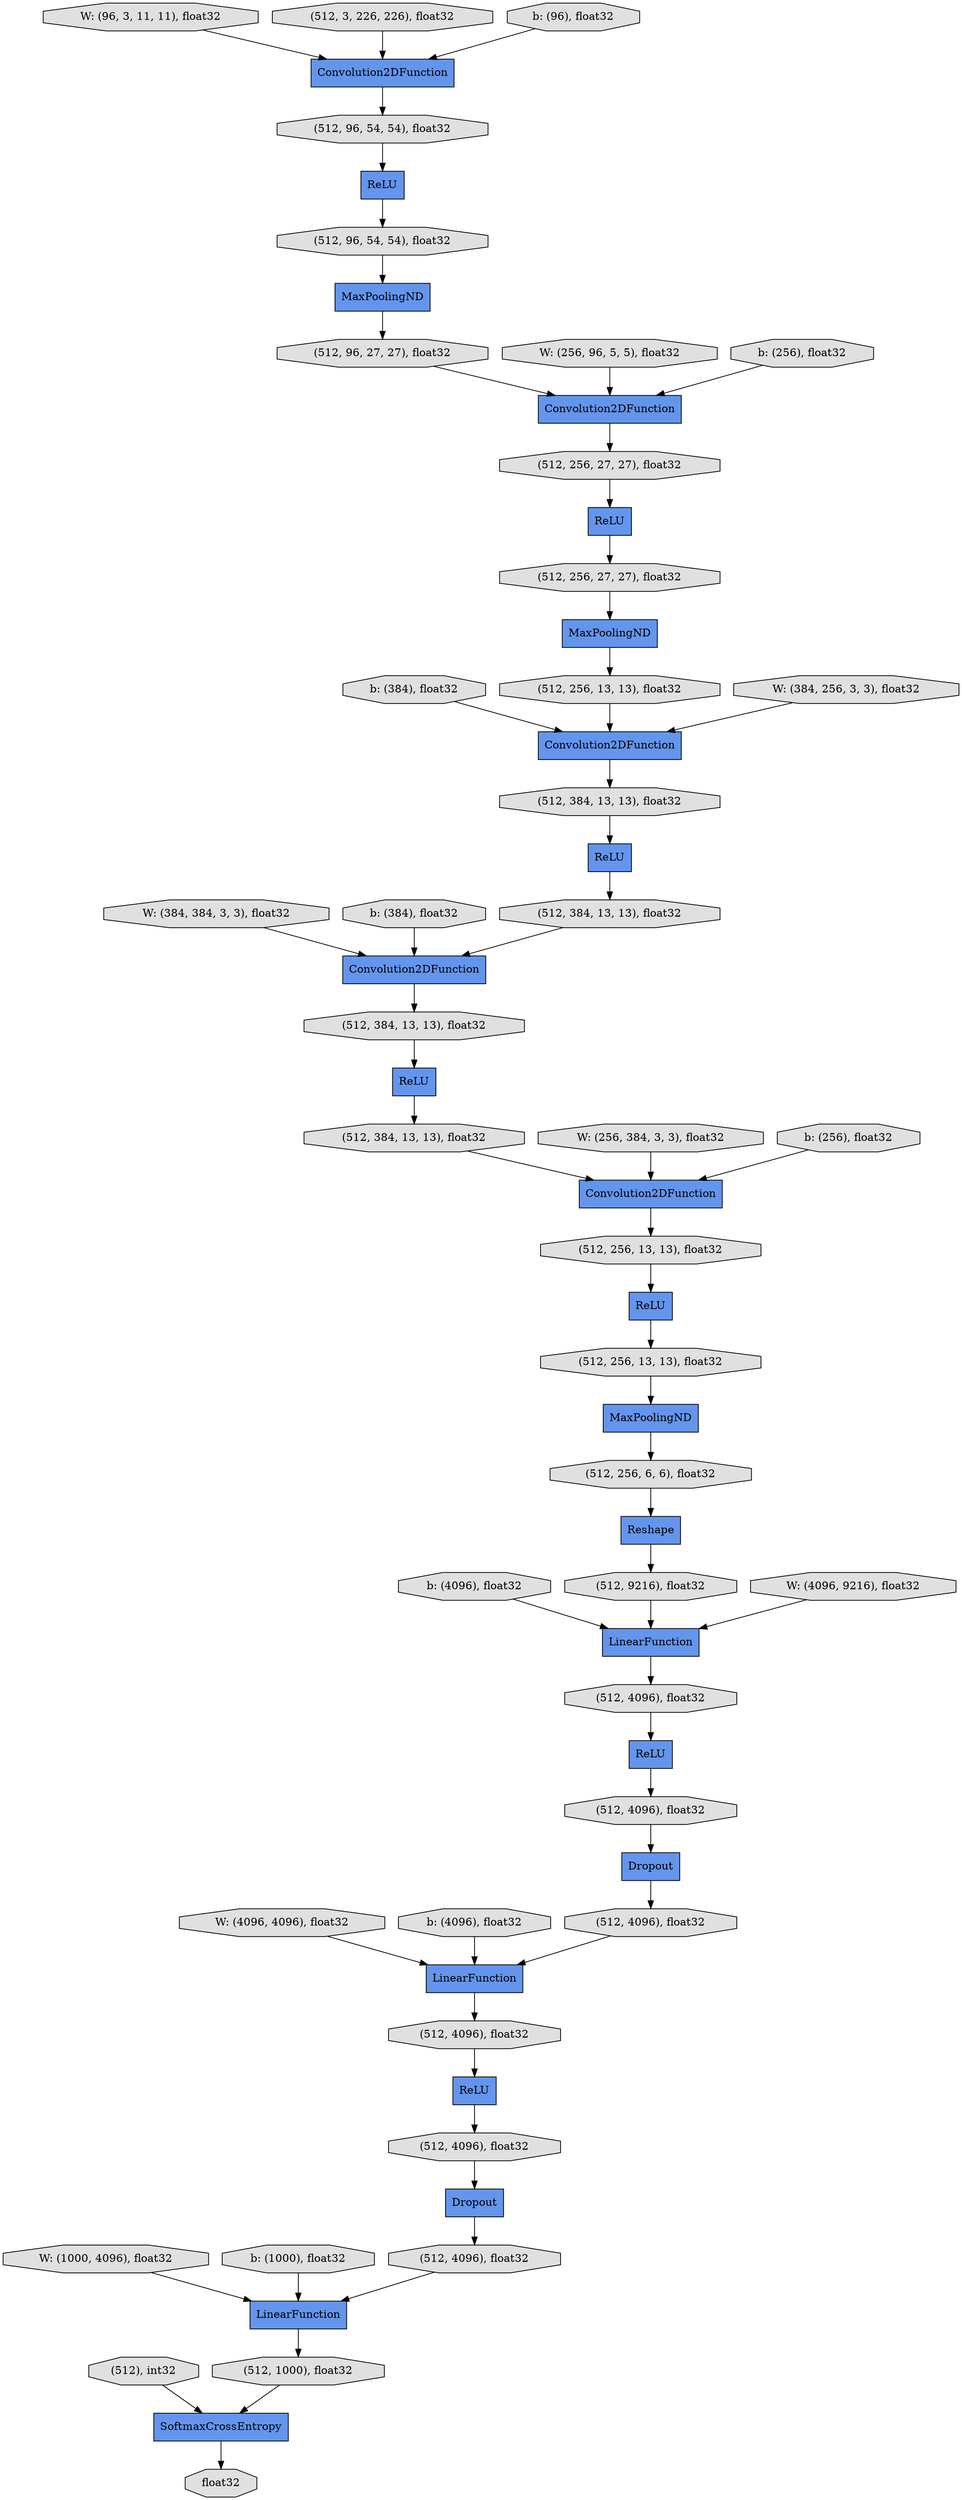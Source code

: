 digraph graphname{rankdir=TB;47509841401936 [label="(512, 4096), float32",shape="octagon",fillcolor="#E0E0E0",style="filled"];47509862457424 [label="(512, 96, 54, 54), float32",shape="octagon",fillcolor="#E0E0E0",style="filled"];47508506452112 [label="b: (4096), float32",shape="octagon",fillcolor="#E0E0E0",style="filled"];47509841402064 [label="(512, 9216), float32",shape="octagon",fillcolor="#E0E0E0",style="filled"];47508506400976 [label="b: (384), float32",shape="octagon",fillcolor="#E0E0E0",style="filled"];47508248506640 [label="W: (96, 3, 11, 11), float32",shape="octagon",fillcolor="#E0E0E0",style="filled"];47509841400208 [label="(512, 384, 13, 13), float32",shape="octagon",fillcolor="#E0E0E0",style="filled"];47509841304016 [label="ReLU",shape="record",fillcolor="#6495ED",style="filled"];47509841400272 [label="(512, 384, 13, 13), float32",shape="octagon",fillcolor="#E0E0E0",style="filled"];47508248529360 [label="ReLU",shape="record",fillcolor="#6495ED",style="filled"];47509841400336 [label="Dropout",shape="record",fillcolor="#6495ED",style="filled"];47509841402384 [label="LinearFunction",shape="record",fillcolor="#6495ED",style="filled"];47508506452496 [label="W: (4096, 4096), float32",shape="octagon",fillcolor="#E0E0E0",style="filled"];47509841304080 [label="Convolution2DFunction",shape="record",fillcolor="#6495ED",style="filled"];47508506401296 [label="W: (384, 384, 3, 3), float32",shape="octagon",fillcolor="#E0E0E0",style="filled"];47509862457872 [label="MaxPoolingND",shape="record",fillcolor="#6495ED",style="filled"];47509813764688 [label="(512, 3, 226, 226), float32",shape="octagon",fillcolor="#E0E0E0",style="filled"];47509841326736 [label="(512, 4096), float32",shape="octagon",fillcolor="#E0E0E0",style="filled"];47509841402576 [label="LinearFunction",shape="record",fillcolor="#6495ED",style="filled"];47509862458128 [label="ReLU",shape="record",fillcolor="#6495ED",style="filled"];47508506452816 [label="b: (4096), float32",shape="octagon",fillcolor="#E0E0E0",style="filled"];47509841400656 [label="Reshape",shape="record",fillcolor="#6495ED",style="filled"];47508506401616 [label="b: (384), float32",shape="octagon",fillcolor="#E0E0E0",style="filled"];47509841329040 [label="(512, 4096), float32",shape="octagon",fillcolor="#E0E0E0",style="filled"];47509841329104 [label="(512, 4096), float32",shape="octagon",fillcolor="#E0E0E0",style="filled"];47509841400784 [label="MaxPoolingND",shape="record",fillcolor="#6495ED",style="filled"];47509841304528 [label="ReLU",shape="record",fillcolor="#6495ED",style="filled"];47509841329168 [label="LinearFunction",shape="record",fillcolor="#6495ED",style="filled"];47509841304592 [label="(512, 96, 27, 27), float32",shape="octagon",fillcolor="#E0E0E0",style="filled"];47509862911056 [label="SoftmaxCrossEntropy",shape="record",fillcolor="#6495ED",style="filled"];47509841329232 [label="(512, 1000), float32",shape="octagon",fillcolor="#E0E0E0",style="filled"];47509841400912 [label="(512, 384, 13, 13), float32",shape="octagon",fillcolor="#E0E0E0",style="filled"];47509841304656 [label="(512, 256, 27, 27), float32",shape="octagon",fillcolor="#E0E0E0",style="filled"];47508506453136 [label="W: (1000, 4096), float32",shape="octagon",fillcolor="#E0E0E0",style="filled"];47508506401936 [label="W: (256, 384, 3, 3), float32",shape="octagon",fillcolor="#E0E0E0",style="filled"];47509841304720 [label="Convolution2DFunction",shape="record",fillcolor="#6495ED",style="filled"];47509841401040 [label="(512, 256, 13, 13), float32",shape="octagon",fillcolor="#E0E0E0",style="filled"];47508506400016 [label="W: (256, 96, 5, 5), float32",shape="octagon",fillcolor="#E0E0E0",style="filled"];47509841304912 [label="(512, 256, 13, 13), float32",shape="octagon",fillcolor="#E0E0E0",style="filled"];47509841401232 [label="(512, 256, 13, 13), float32",shape="octagon",fillcolor="#E0E0E0",style="filled"];47509862608272 [label="Convolution2DFunction",shape="record",fillcolor="#6495ED",style="filled"];47509862608336 [label="Dropout",shape="record",fillcolor="#6495ED",style="filled"];47509841329616 [label="(512, 4096), float32",shape="octagon",fillcolor="#E0E0E0",style="filled"];47508506402256 [label="b: (256), float32",shape="octagon",fillcolor="#E0E0E0",style="filled"];47508506455504 [label="(512, 96, 54, 54), float32",shape="octagon",fillcolor="#E0E0E0",style="filled"];47508506453520 [label="b: (1000), float32",shape="octagon",fillcolor="#E0E0E0",style="filled"];47509841401360 [label="(512, 384, 13, 13), float32",shape="octagon",fillcolor="#E0E0E0",style="filled"];47509841192464 [label="ReLU",shape="record",fillcolor="#6495ED",style="filled"];47509841329744 [label="float32",shape="octagon",fillcolor="#E0E0E0",style="filled"];47509841401424 [label="ReLU",shape="record",fillcolor="#6495ED",style="filled"];47508506400336 [label="b: (256), float32",shape="octagon",fillcolor="#E0E0E0",style="filled"];47509862993488 [label="Convolution2DFunction",shape="record",fillcolor="#6495ED",style="filled"];47508248389264 [label="b: (96), float32",shape="octagon",fillcolor="#E0E0E0",style="filled"];47509841329872 [label="(512), int32",shape="octagon",fillcolor="#E0E0E0",style="filled"];47509841401552 [label="(512, 256, 6, 6), float32",shape="octagon",fillcolor="#E0E0E0",style="filled"];47509841305296 [label="(512, 256, 27, 27), float32",shape="octagon",fillcolor="#E0E0E0",style="filled"];47508506402576 [label="W: (4096, 9216), float32",shape="octagon",fillcolor="#E0E0E0",style="filled"];47509841401616 [label="Convolution2DFunction",shape="record",fillcolor="#6495ED",style="filled"];47509862596368 [label="MaxPoolingND",shape="record",fillcolor="#6495ED",style="filled"];47509862674256 [label="ReLU",shape="record",fillcolor="#6495ED",style="filled"];47508506400656 [label="W: (384, 256, 3, 3), float32",shape="octagon",fillcolor="#E0E0E0",style="filled"];47509841401808 [label="(512, 4096), float32",shape="octagon",fillcolor="#E0E0E0",style="filled"];47508506452112 -> 47509841402576;47509862911056 -> 47509841329744;47508506453136 -> 47509841329168;47509841326736 -> 47509841402384;47509841401808 -> 47509862608336;47509841400208 -> 47509841401616;47509862608272 -> 47509841304656;47509841329872 -> 47509862911056;47509841402576 -> 47509841401936;47509841304080 -> 47509841400912;47508506401296 -> 47509841304080;47509841304912 -> 47509841304720;47509841192464 -> 47509862457424;47509841400784 -> 47509841401552;47509841401040 -> 47509841400784;47508506400016 -> 47509862608272;47508506400656 -> 47509841304720;47508506402256 -> 47509841401616;47509841400272 -> 47509862458128;47509841305296 -> 47509862457872;47509841329232 -> 47509862911056;47509841402064 -> 47509841402576;47509841304592 -> 47509862608272;47509813764688 -> 47509862993488;47508506452816 -> 47509841402384;47509862608336 -> 47509841326736;47508506401616 -> 47509841304080;47509841329168 -> 47509841329232;47509841401424 -> 47509841329040;47509841401616 -> 47509841401232;47508248529360 -> 47509841305296;47508248389264 -> 47509862993488;47509841400912 -> 47509841304016;47508506400976 -> 47509841304720;47509841400656 -> 47509841402064;47509841401360 -> 47509841304080;47509862458128 -> 47509841401360;47509841304720 -> 47509841400272;47508506400336 -> 47509862608272;47508506455504 -> 47509841192464;47509841329040 -> 47509841400336;47508506452496 -> 47509841402384;47508506401936 -> 47509841401616;47509841402384 -> 47509841329104;47508506402576 -> 47509841402576;47509841304016 -> 47509841400208;47508506453520 -> 47509841329168;47509841401552 -> 47509841400656;47509862993488 -> 47508506455504;47509841401232 -> 47509841304528;47509862457872 -> 47509841304912;47508248506640 -> 47509862993488;47509862457424 -> 47509862596368;47509862674256 -> 47509841401808;47509862596368 -> 47509841304592;47509841329616 -> 47509841329168;47509841401936 -> 47509862674256;47509841304528 -> 47509841401040;47509841304656 -> 47508248529360;47509841400336 -> 47509841329616;47509841329104 -> 47509841401424;}